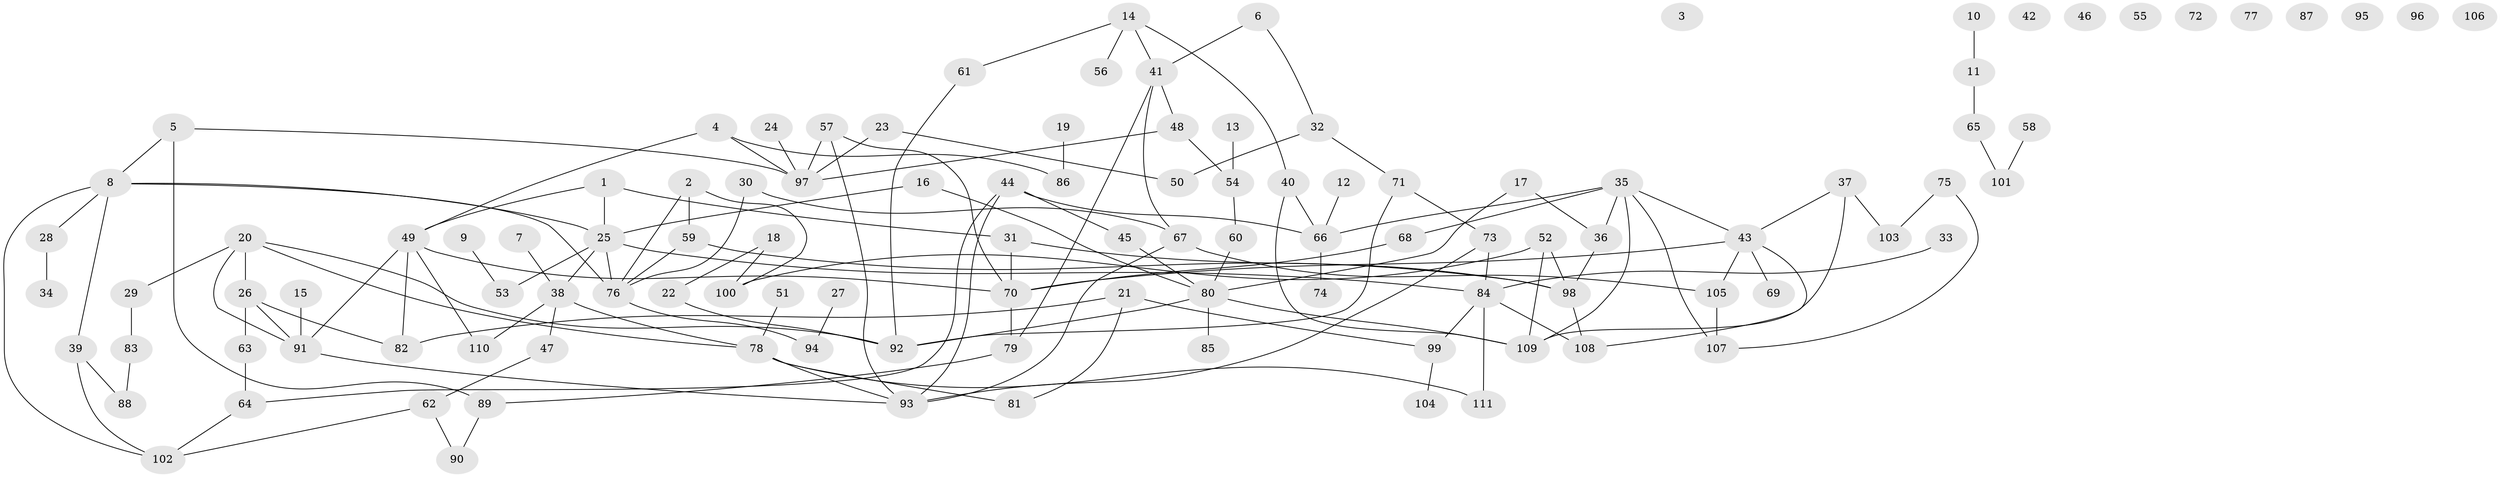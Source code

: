 // Generated by graph-tools (version 1.1) at 2025/25/03/09/25 03:25:23]
// undirected, 111 vertices, 148 edges
graph export_dot {
graph [start="1"]
  node [color=gray90,style=filled];
  1;
  2;
  3;
  4;
  5;
  6;
  7;
  8;
  9;
  10;
  11;
  12;
  13;
  14;
  15;
  16;
  17;
  18;
  19;
  20;
  21;
  22;
  23;
  24;
  25;
  26;
  27;
  28;
  29;
  30;
  31;
  32;
  33;
  34;
  35;
  36;
  37;
  38;
  39;
  40;
  41;
  42;
  43;
  44;
  45;
  46;
  47;
  48;
  49;
  50;
  51;
  52;
  53;
  54;
  55;
  56;
  57;
  58;
  59;
  60;
  61;
  62;
  63;
  64;
  65;
  66;
  67;
  68;
  69;
  70;
  71;
  72;
  73;
  74;
  75;
  76;
  77;
  78;
  79;
  80;
  81;
  82;
  83;
  84;
  85;
  86;
  87;
  88;
  89;
  90;
  91;
  92;
  93;
  94;
  95;
  96;
  97;
  98;
  99;
  100;
  101;
  102;
  103;
  104;
  105;
  106;
  107;
  108;
  109;
  110;
  111;
  1 -- 25;
  1 -- 31;
  1 -- 49;
  2 -- 59;
  2 -- 76;
  2 -- 100;
  4 -- 49;
  4 -- 86;
  4 -- 97;
  5 -- 8;
  5 -- 89;
  5 -- 97;
  6 -- 32;
  6 -- 41;
  7 -- 38;
  8 -- 25;
  8 -- 28;
  8 -- 39;
  8 -- 76;
  8 -- 102;
  9 -- 53;
  10 -- 11;
  11 -- 65;
  12 -- 66;
  13 -- 54;
  14 -- 40;
  14 -- 41;
  14 -- 56;
  14 -- 61;
  15 -- 91;
  16 -- 25;
  16 -- 80;
  17 -- 36;
  17 -- 80;
  18 -- 22;
  18 -- 100;
  19 -- 86;
  20 -- 26;
  20 -- 29;
  20 -- 78;
  20 -- 91;
  20 -- 92;
  21 -- 81;
  21 -- 82;
  21 -- 99;
  22 -- 92;
  23 -- 50;
  23 -- 97;
  24 -- 97;
  25 -- 38;
  25 -- 53;
  25 -- 76;
  25 -- 84;
  26 -- 63;
  26 -- 82;
  26 -- 91;
  27 -- 94;
  28 -- 34;
  29 -- 83;
  30 -- 67;
  30 -- 76;
  31 -- 70;
  31 -- 98;
  32 -- 50;
  32 -- 71;
  33 -- 84;
  35 -- 36;
  35 -- 43;
  35 -- 66;
  35 -- 68;
  35 -- 107;
  35 -- 109;
  36 -- 98;
  37 -- 43;
  37 -- 103;
  37 -- 109;
  38 -- 47;
  38 -- 78;
  38 -- 110;
  39 -- 88;
  39 -- 102;
  40 -- 66;
  40 -- 109;
  41 -- 48;
  41 -- 67;
  41 -- 79;
  43 -- 69;
  43 -- 70;
  43 -- 105;
  43 -- 108;
  44 -- 45;
  44 -- 64;
  44 -- 66;
  44 -- 93;
  45 -- 80;
  47 -- 62;
  48 -- 54;
  48 -- 97;
  49 -- 70;
  49 -- 82;
  49 -- 91;
  49 -- 110;
  51 -- 78;
  52 -- 98;
  52 -- 100;
  52 -- 109;
  54 -- 60;
  57 -- 70;
  57 -- 93;
  57 -- 97;
  58 -- 101;
  59 -- 76;
  59 -- 98;
  60 -- 80;
  61 -- 92;
  62 -- 90;
  62 -- 102;
  63 -- 64;
  64 -- 102;
  65 -- 101;
  66 -- 74;
  67 -- 93;
  67 -- 105;
  68 -- 70;
  70 -- 79;
  71 -- 73;
  71 -- 92;
  73 -- 84;
  73 -- 93;
  75 -- 103;
  75 -- 107;
  76 -- 94;
  78 -- 81;
  78 -- 93;
  78 -- 111;
  79 -- 89;
  80 -- 85;
  80 -- 92;
  80 -- 109;
  83 -- 88;
  84 -- 99;
  84 -- 108;
  84 -- 111;
  89 -- 90;
  91 -- 93;
  98 -- 108;
  99 -- 104;
  105 -- 107;
}
